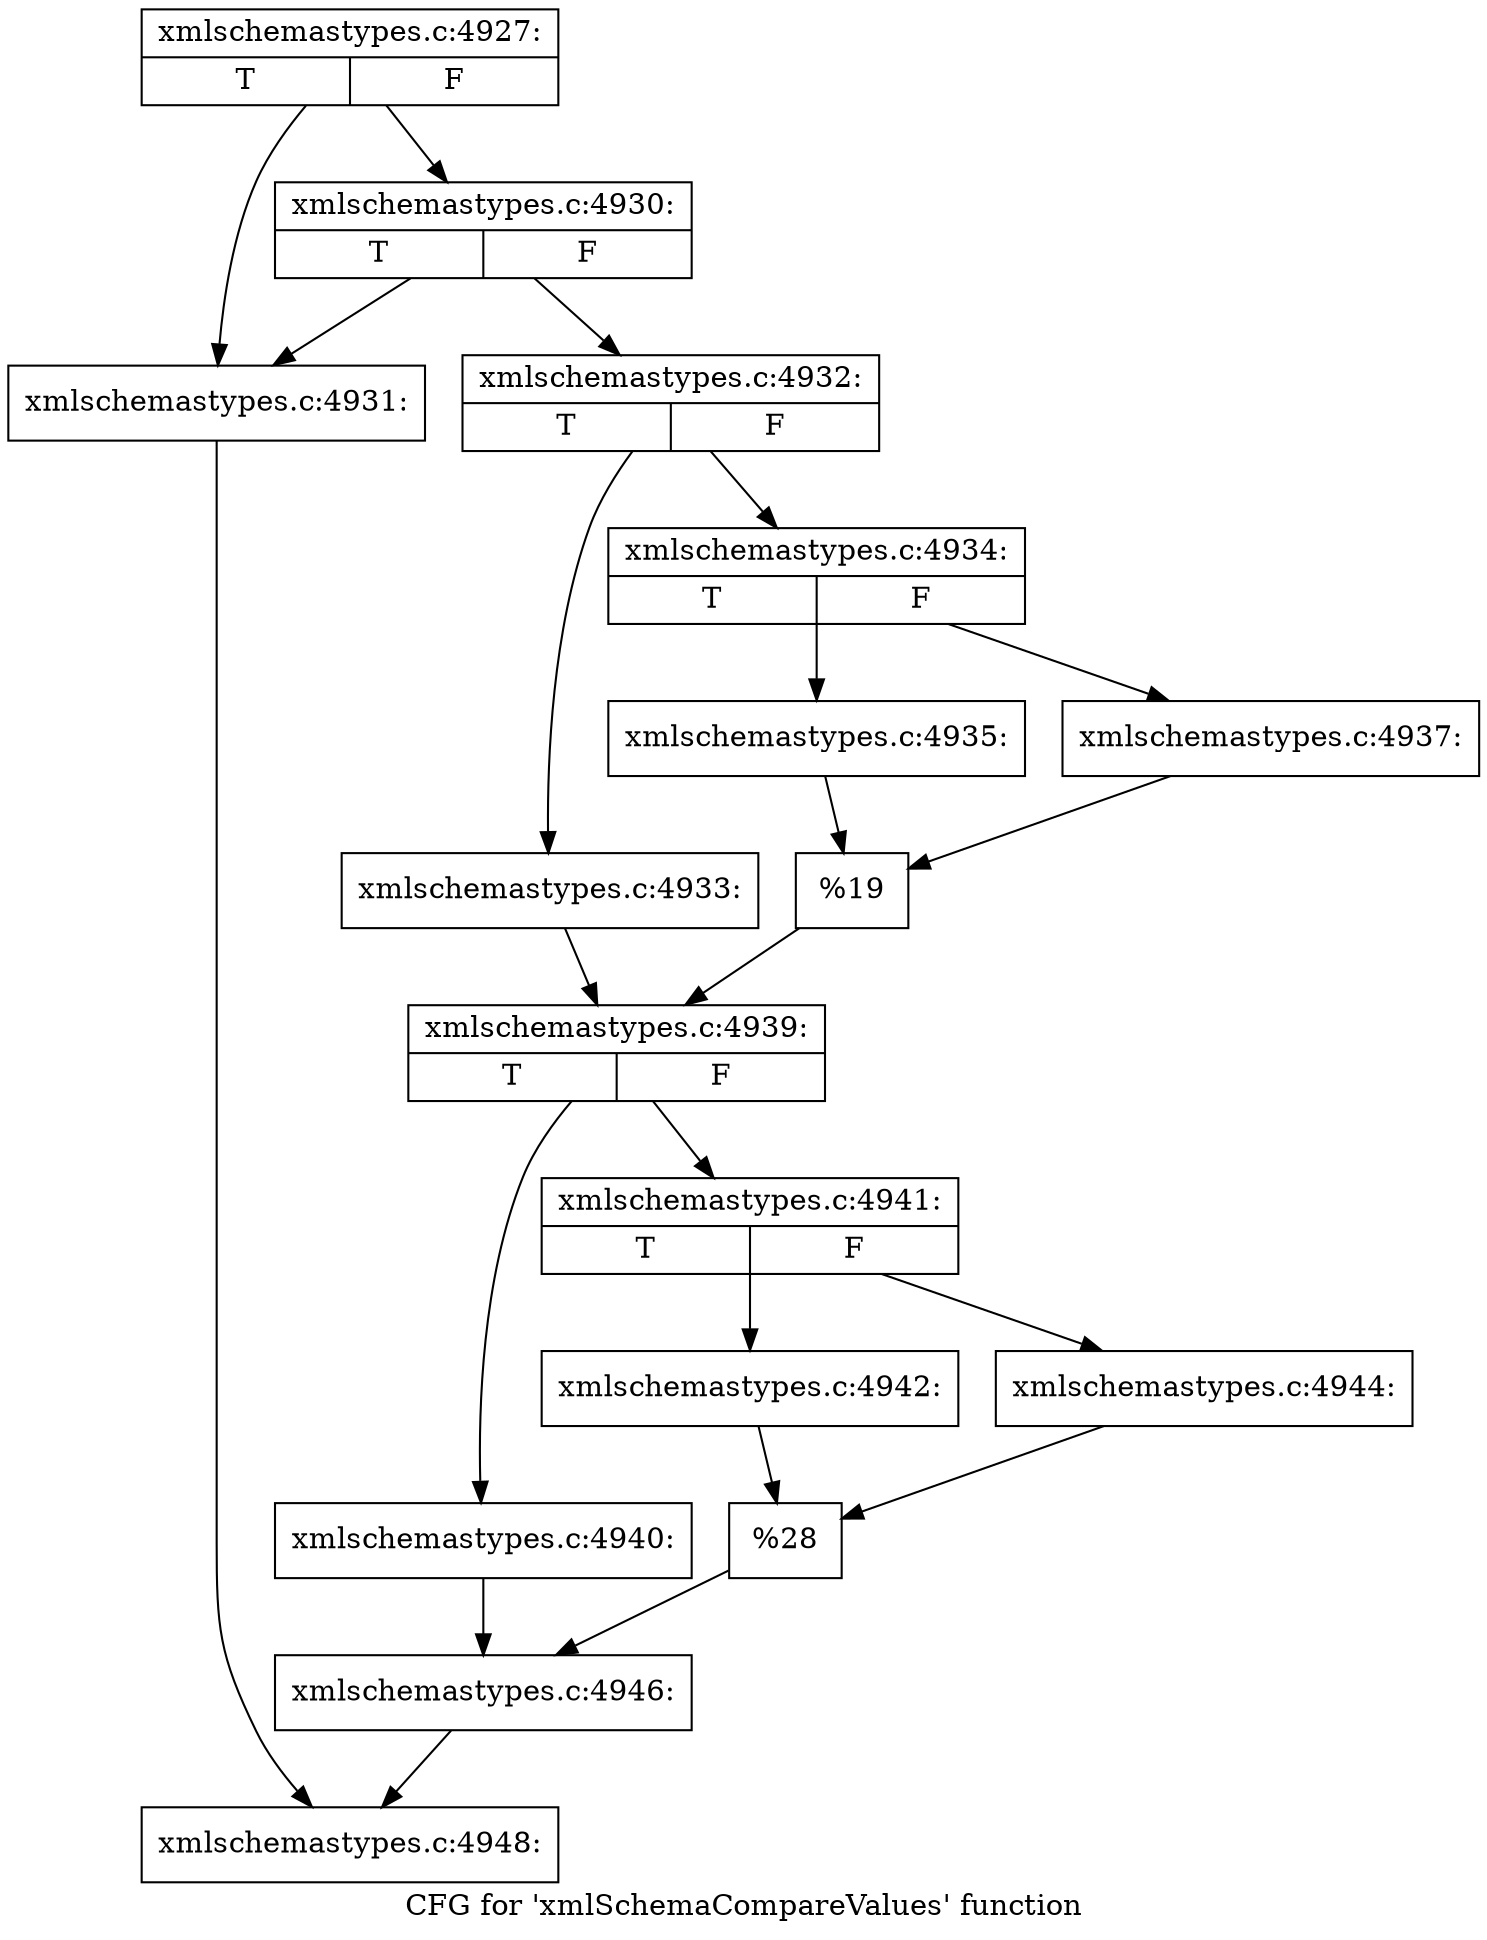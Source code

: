 digraph "CFG for 'xmlSchemaCompareValues' function" {
	label="CFG for 'xmlSchemaCompareValues' function";

	Node0x56fe5c0 [shape=record,label="{xmlschemastypes.c:4927:|{<s0>T|<s1>F}}"];
	Node0x56fe5c0 -> Node0x56ff3e0;
	Node0x56fe5c0 -> Node0x56ff480;
	Node0x56ff480 [shape=record,label="{xmlschemastypes.c:4930:|{<s0>T|<s1>F}}"];
	Node0x56ff480 -> Node0x56ff3e0;
	Node0x56ff480 -> Node0x56ff430;
	Node0x56ff3e0 [shape=record,label="{xmlschemastypes.c:4931:}"];
	Node0x56ff3e0 -> Node0x56fe840;
	Node0x56ff430 [shape=record,label="{xmlschemastypes.c:4932:|{<s0>T|<s1>F}}"];
	Node0x56ff430 -> Node0x56ffbe0;
	Node0x56ff430 -> Node0x56ffc80;
	Node0x56ffbe0 [shape=record,label="{xmlschemastypes.c:4933:}"];
	Node0x56ffbe0 -> Node0x56ffc30;
	Node0x56ffc80 [shape=record,label="{xmlschemastypes.c:4934:|{<s0>T|<s1>F}}"];
	Node0x56ffc80 -> Node0x55face0;
	Node0x56ffc80 -> Node0x55fad80;
	Node0x55face0 [shape=record,label="{xmlschemastypes.c:4935:}"];
	Node0x55face0 -> Node0x55fad30;
	Node0x55fad80 [shape=record,label="{xmlschemastypes.c:4937:}"];
	Node0x55fad80 -> Node0x55fad30;
	Node0x55fad30 [shape=record,label="{%19}"];
	Node0x55fad30 -> Node0x56ffc30;
	Node0x56ffc30 [shape=record,label="{xmlschemastypes.c:4939:|{<s0>T|<s1>F}}"];
	Node0x56ffc30 -> Node0x5700e60;
	Node0x56ffc30 -> Node0x5700f00;
	Node0x5700e60 [shape=record,label="{xmlschemastypes.c:4940:}"];
	Node0x5700e60 -> Node0x5700eb0;
	Node0x5700f00 [shape=record,label="{xmlschemastypes.c:4941:|{<s0>T|<s1>F}}"];
	Node0x5700f00 -> Node0x5701490;
	Node0x5700f00 -> Node0x5701530;
	Node0x5701490 [shape=record,label="{xmlschemastypes.c:4942:}"];
	Node0x5701490 -> Node0x57014e0;
	Node0x5701530 [shape=record,label="{xmlschemastypes.c:4944:}"];
	Node0x5701530 -> Node0x57014e0;
	Node0x57014e0 [shape=record,label="{%28}"];
	Node0x57014e0 -> Node0x5700eb0;
	Node0x5700eb0 [shape=record,label="{xmlschemastypes.c:4946:}"];
	Node0x5700eb0 -> Node0x56fe840;
	Node0x56fe840 [shape=record,label="{xmlschemastypes.c:4948:}"];
}
